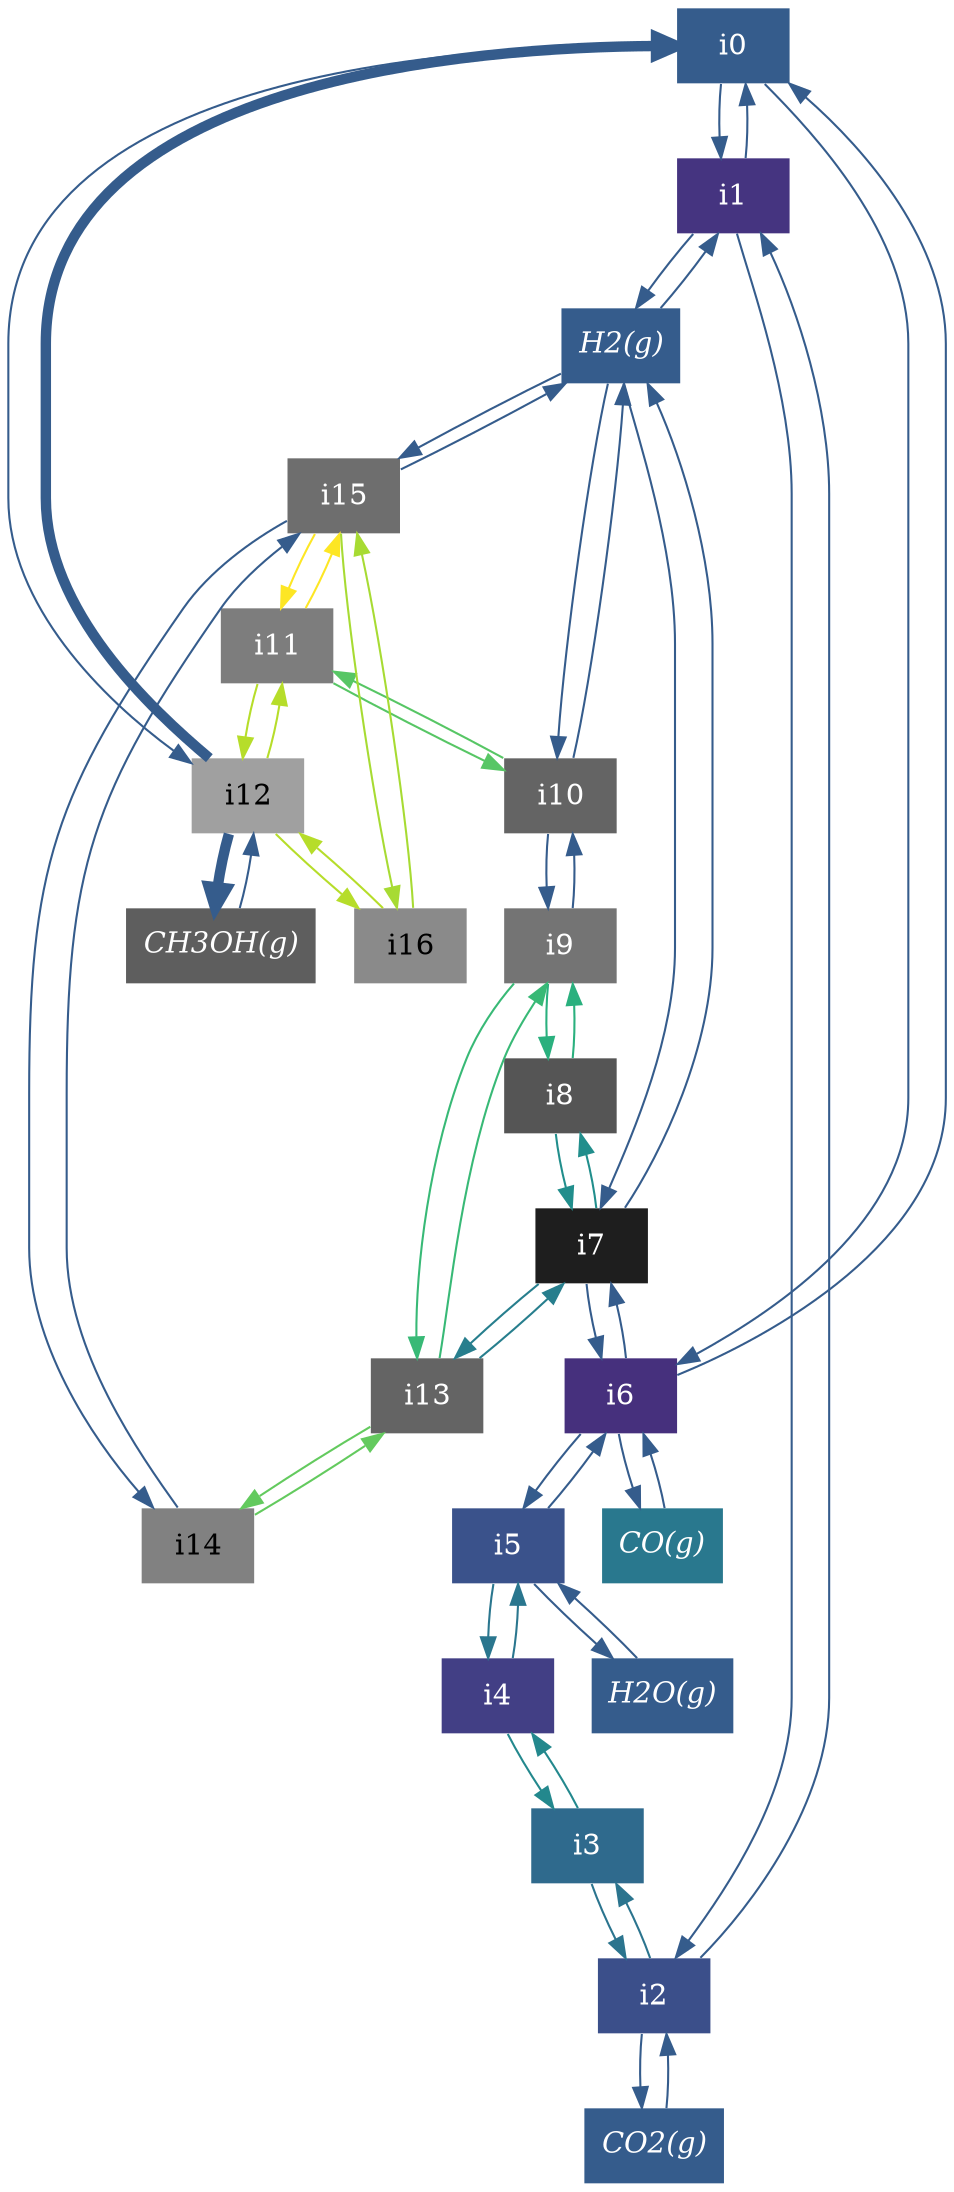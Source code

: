 strict digraph {

    graph [
        rankdir=TB,
        ranksep=0.5,
        nodesep=0.25
    ];
    
    node [
        shape=plaintext,
        style=filled
    ];
    
    edge [
        weight=2.
    ];


    "i0" [
        label=<
        <TABLE BORDER="0" CELLBORDER="0" CELLSPACING="0" CELLPADDING="0">
          <TR>
            <TD><FONT COLOR="#ffffff">i0</FONT></TD>
          </TR>
        </TABLE>
        >
        ,
        fillcolor="#355c8c"
    ];
    
    "i1" [
        label=<
        <TABLE BORDER="0" CELLBORDER="0" CELLSPACING="0" CELLPADDING="0">
          <TR>
            <TD><FONT COLOR="#ffffff">i1</FONT></TD>
          </TR>
        </TABLE>
        >
        ,
        fillcolor="#453480"
    ];
    
    "i2" [
        label=<
        <TABLE BORDER="0" CELLBORDER="0" CELLSPACING="0" CELLPADDING="0">
          <TR>
            <TD><FONT COLOR="#ffffff">i2</FONT></TD>
          </TR>
        </TABLE>
        >
        ,
        fillcolor="#3b4f8a"
    ];
    
    "i3" [
        label=<
        <TABLE BORDER="0" CELLBORDER="0" CELLSPACING="0" CELLPADDING="0">
          <TR>
            <TD><FONT COLOR="#ffffff">i3</FONT></TD>
          </TR>
        </TABLE>
        >
        ,
        fillcolor="#2f6a8d"
    ];
    
    "i4" [
        label=<
        <TABLE BORDER="0" CELLBORDER="0" CELLSPACING="0" CELLPADDING="0">
          <TR>
            <TD><FONT COLOR="#ffffff">i4</FONT></TD>
          </TR>
        </TABLE>
        >
        ,
        fillcolor="#423f85"
    ];
    
    "i5" [
        label=<
        <TABLE BORDER="0" CELLBORDER="0" CELLSPACING="0" CELLPADDING="0">
          <TR>
            <TD><FONT COLOR="#ffffff">i5</FONT></TD>
          </TR>
        </TABLE>
        >
        ,
        fillcolor="#3a528b"
    ];
    
    "i6" [
        label=<
        <TABLE BORDER="0" CELLBORDER="0" CELLSPACING="0" CELLPADDING="0">
          <TR>
            <TD><FONT COLOR="#ffffff">i6</FONT></TD>
          </TR>
        </TABLE>
        >
        ,
        fillcolor="#46307d"
    ];
    
    "i7" [
        label=<
        <TABLE BORDER="0" CELLBORDER="0" CELLSPACING="0" CELLPADDING="0">
          <TR>
            <TD><FONT COLOR="#ffffff">i7</FONT></TD>
          </TR>
        </TABLE>
        >
        ,
        fillcolor="#1e1e1e"
    ];
    
    "i8" [
        label=<
        <TABLE BORDER="0" CELLBORDER="0" CELLSPACING="0" CELLPADDING="0">
          <TR>
            <TD><FONT COLOR="#ffffff">i8</FONT></TD>
          </TR>
        </TABLE>
        >
        ,
        fillcolor="#555555"
    ];
    
    "i9" [
        label=<
        <TABLE BORDER="0" CELLBORDER="0" CELLSPACING="0" CELLPADDING="0">
          <TR>
            <TD><FONT COLOR="#ffffff">i9</FONT></TD>
          </TR>
        </TABLE>
        >
        ,
        fillcolor="#747474"
    ];
    
    "i10" [
        label=<
        <TABLE BORDER="0" CELLBORDER="0" CELLSPACING="0" CELLPADDING="0">
          <TR>
            <TD><FONT COLOR="#ffffff">i10</FONT></TD>
          </TR>
        </TABLE>
        >
        ,
        fillcolor="#646464"
    ];
    
    "i11" [
        label=<
        <TABLE BORDER="0" CELLBORDER="0" CELLSPACING="0" CELLPADDING="0">
          <TR>
            <TD><FONT COLOR="#ffffff">i11</FONT></TD>
          </TR>
        </TABLE>
        >
        ,
        fillcolor="#7d7d7d"
    ];
    
    "i12" [
        label=<
        <TABLE BORDER="0" CELLBORDER="0" CELLSPACING="0" CELLPADDING="0">
          <TR>
            <TD><FONT COLOR="#000000">i12</FONT></TD>
          </TR>
        </TABLE>
        >
        ,
        fillcolor="#a0a0a0"
    ];
    
    "i13" [
        label=<
        <TABLE BORDER="0" CELLBORDER="0" CELLSPACING="0" CELLPADDING="0">
          <TR>
            <TD><FONT COLOR="#ffffff">i13</FONT></TD>
          </TR>
        </TABLE>
        >
        ,
        fillcolor="#646464"
    ];
    
    "i14" [
        label=<
        <TABLE BORDER="0" CELLBORDER="0" CELLSPACING="0" CELLPADDING="0">
          <TR>
            <TD><FONT COLOR="#000000">i14</FONT></TD>
          </TR>
        </TABLE>
        >
        ,
        fillcolor="#818181"
    ];
    
    "i15" [
        label=<
        <TABLE BORDER="0" CELLBORDER="0" CELLSPACING="0" CELLPADDING="0">
          <TR>
            <TD><FONT COLOR="#ffffff">i15</FONT></TD>
          </TR>
        </TABLE>
        >
        ,
        fillcolor="#6e6e6e"
    ];
    
    "i16" [
        label=<
        <TABLE BORDER="0" CELLBORDER="0" CELLSPACING="0" CELLPADDING="0">
          <TR>
            <TD><FONT COLOR="#000000">i16</FONT></TD>
          </TR>
        </TABLE>
        >
        ,
        fillcolor="#8a8a8a"
    ];
    
    "H2(g)" [
        label=<
        <TABLE BORDER="0" CELLBORDER="0" CELLSPACING="0" CELLPADDING="0">
          <TR>
            <TD><FONT COLOR="#ffffff"><i>H2(g)</i></FONT></TD>
          </TR>
        </TABLE>
        >
        ,
        fillcolor="#355c8c"
    ];
    
    "CO2(g)" [
        label=<
        <TABLE BORDER="0" CELLBORDER="0" CELLSPACING="0" CELLPADDING="0">
          <TR>
            <TD><FONT COLOR="#ffffff"><i>CO2(g)</i></FONT></TD>
          </TR>
        </TABLE>
        >
        ,
        fillcolor="#355c8c"
    ];
    
    "CO(g)" [
        label=<
        <TABLE BORDER="0" CELLBORDER="0" CELLSPACING="0" CELLPADDING="0">
          <TR>
            <TD><FONT COLOR="#ffffff"><i>CO(g)</i></FONT></TD>
          </TR>
        </TABLE>
        >
        ,
        fillcolor="#29788e"
    ];
    
    "H2O(g)" [
        label=<
        <TABLE BORDER="0" CELLBORDER="0" CELLSPACING="0" CELLPADDING="0">
          <TR>
            <TD><FONT COLOR="#ffffff"><i>H2O(g)</i></FONT></TD>
          </TR>
        </TABLE>
        >
        ,
        fillcolor="#355c8c"
    ];
    
    "CH3OH(g)" [
        label=<
        <TABLE BORDER="0" CELLBORDER="0" CELLSPACING="0" CELLPADDING="0">
          <TR>
            <TD><FONT COLOR="#ffffff"><i>CH3OH(g)</i></FONT></TD>
          </TR>
        </TABLE>
        >
        ,
        fillcolor="#5e5e5e"
    ];


    "i1" -> "H2(g)"[
        color="#355c8c",
        penwidth=1.0
    ];
    
    "i1" -> "i0"[
        color="#355c8c",
        penwidth=1.0
    ];
    
    "H2(g)" -> "i1"[
        color="#355c8c",
        penwidth=1.0
    ];
    
    "i0" -> "i1"[
        color="#355c8c",
        penwidth=1.0
    ];
    
    "i2" -> "CO2(g)"[
        color="#355c8c",
        penwidth=1.0
    ];
    
    "i2" -> "i1"[
        color="#355c8c",
        penwidth=1.0
    ];
    
    "CO2(g)" -> "i2"[
        color="#355c8c",
        penwidth=1.0
    ];
    
    "i1" -> "i2"[
        color="#355c8c",
        penwidth=1.0
    ];
    
    "i3" -> "i2"[
        color="#2b748e",
        penwidth=1.0
    ];
    
    "i2" -> "i3"[
        color="#2b748e",
        penwidth=1.0
    ];
    
    "i4" -> "i3"[
        color="#23888d",
        penwidth=1.0
    ];
    
    "i3" -> "i4"[
        color="#23888d",
        penwidth=1.0
    ];
    
    "i5" -> "i4"[
        color="#2a768e",
        penwidth=1.0
    ];
    
    "i4" -> "i5"[
        color="#2a768e",
        penwidth=1.0
    ];
    
    "i6" -> "i5"[
        color="#355c8c",
        penwidth=1.0
    ];
    
    "H2O(g)" -> "i5"[
        color="#355c8c",
        penwidth=1.0
    ];
    
    "i5" -> "i6"[
        color="#355c8c",
        penwidth=1.0
    ];
    
    "i5" -> "H2O(g)"[
        color="#355c8c",
        penwidth=1.0
    ];
    
    "CO(g)" -> "i6"[
        color="#355c8c",
        penwidth=1.0
    ];
    
    "i0" -> "i6"[
        color="#355c8c",
        penwidth=1.0
    ];
    
    "i6" -> "CO(g)"[
        color="#355c8c",
        penwidth=1.0
    ];
    
    "i6" -> "i0"[
        color="#355c8c",
        penwidth=1.0
    ];
    
    "i7" -> "i6"[
        color="#355c8c",
        penwidth=1.0
    ];
    
    "i7" -> "H2(g)"[
        color="#355c8c",
        penwidth=1.0
    ];
    
    "i6" -> "i7"[
        color="#355c8c",
        penwidth=1.0
    ];
    
    "H2(g)" -> "i7"[
        color="#355c8c",
        penwidth=1.0
    ];
    
    "i8" -> "i7"[
        color="#218e8c",
        penwidth=1.0
    ];
    
    "i7" -> "i8"[
        color="#218e8c",
        penwidth=1.0
    ];
    
    "i9" -> "i8"[
        color="#2ab07e",
        penwidth=1.0
    ];
    
    "i8" -> "i9"[
        color="#2ab07e",
        penwidth=1.0
    ];
    
    "i10" -> "i9"[
        color="#355c8c",
        penwidth=1.0
    ];
    
    "i10" -> "H2(g)"[
        color="#355c8c",
        penwidth=1.0
    ];
    
    "i9" -> "i10"[
        color="#355c8c",
        penwidth=1.0
    ];
    
    "H2(g)" -> "i10"[
        color="#355c8c",
        penwidth=1.0
    ];
    
    "i11" -> "i10"[
        color="#57c665",
        penwidth=1.0
    ];
    
    "i10" -> "i11"[
        color="#57c665",
        penwidth=1.0
    ];
    
    "i12" -> "i11"[
        color="#b6dd2a",
        penwidth=1.0
    ];
    
    "i11" -> "i12"[
        color="#b6dd2a",
        penwidth=1.0
    ];
    
    "CH3OH(g)" -> "i12"[
        color="#355c8c",
        penwidth=1.0
    ];
    
    "i0" -> "i12"[
        color="#355c8c",
        penwidth=1.0
    ];
    
    "i12" -> "CH3OH(g)"[
        color="#355c8c",
        penwidth=5.0
    ];
    
    "i12" -> "i0"[
        color="#355c8c",
        penwidth=5.0
    ];
    
    "i13" -> "i7"[
        color="#277e8d",
        penwidth=1.0
    ];
    
    "i7" -> "i13"[
        color="#277e8d",
        penwidth=1.0
    ];
    
    "i9" -> "i13"[
        color="#38b976",
        penwidth=1.0
    ];
    
    "i13" -> "i9"[
        color="#38b976",
        penwidth=1.0
    ];
    
    "i14" -> "i13"[
        color="#63ca5e",
        penwidth=1.0
    ];
    
    "i13" -> "i14"[
        color="#63ca5e",
        penwidth=1.0
    ];
    
    "i15" -> "i14"[
        color="#355c8c",
        penwidth=1.0
    ];
    
    "i15" -> "H2(g)"[
        color="#355c8c",
        penwidth=1.0
    ];
    
    "i14" -> "i15"[
        color="#355c8c",
        penwidth=1.0000000000146634
    ];
    
    "H2(g)" -> "i15"[
        color="#355c8c",
        penwidth=1.0000000000146634
    ];
    
    "i16" -> "i15"[
        color="#a7db33",
        penwidth=1.0
    ];
    
    "i15" -> "i16"[
        color="#a7db33",
        penwidth=1.0
    ];
    
    "i11" -> "i15"[
        color="#fde624",
        penwidth=1.0
    ];
    
    "i15" -> "i11"[
        color="#fde624",
        penwidth=1.0
    ];
    
    "i12" -> "i16"[
        color="#b6dd2a",
        penwidth=1.0
    ];
    
    "i16" -> "i12"[
        color="#b6dd2a",
        penwidth=1.0
    ];
}